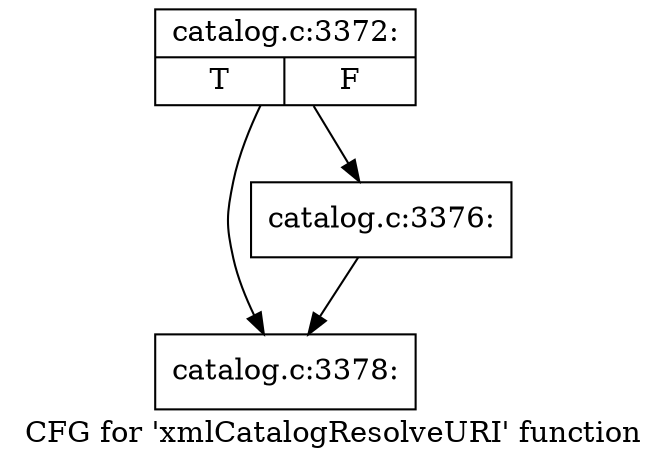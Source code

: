 digraph "CFG for 'xmlCatalogResolveURI' function" {
	label="CFG for 'xmlCatalogResolveURI' function";

	Node0x5650cc8d74c0 [shape=record,label="{catalog.c:3372:|{<s0>T|<s1>F}}"];
	Node0x5650cc8d74c0 -> Node0x5650cc89c240;
	Node0x5650cc8d74c0 -> Node0x5650cc89c1f0;
	Node0x5650cc89c1f0 [shape=record,label="{catalog.c:3376:}"];
	Node0x5650cc89c1f0 -> Node0x5650cc89c240;
	Node0x5650cc89c240 [shape=record,label="{catalog.c:3378:}"];
}
